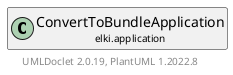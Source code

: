 @startuml
    remove .*\.(Instance|Par|Parameterizer|Factory)$
    set namespaceSeparator none
    hide empty fields
    hide empty methods

    class "<size:14>ConvertToBundleApplication.Par\n<size:10>elki.application" as elki.application.ConvertToBundleApplication.Par [[ConvertToBundleApplication.Par.html]] {
        {static} +DATABASE_CONNECTION_ID: OptionID
        -input: DatabaseConnection
        -outfile: Path
        +configure(Parameterization): void
        +make(): ConvertToBundleApplication
    }

    abstract class "<size:14>AbstractApplication.Par\n<size:10>elki.application" as elki.application.AbstractApplication.Par [[AbstractApplication.Par.html]] {
        {abstract} +make(): AbstractApplication
    }
    class "<size:14>ConvertToBundleApplication\n<size:10>elki.application" as elki.application.ConvertToBundleApplication [[ConvertToBundleApplication.html]]

    elki.application.AbstractApplication.Par <|-- elki.application.ConvertToBundleApplication.Par
    elki.application.ConvertToBundleApplication +-- elki.application.ConvertToBundleApplication.Par

    center footer UMLDoclet 2.0.19, PlantUML 1.2022.8
@enduml
